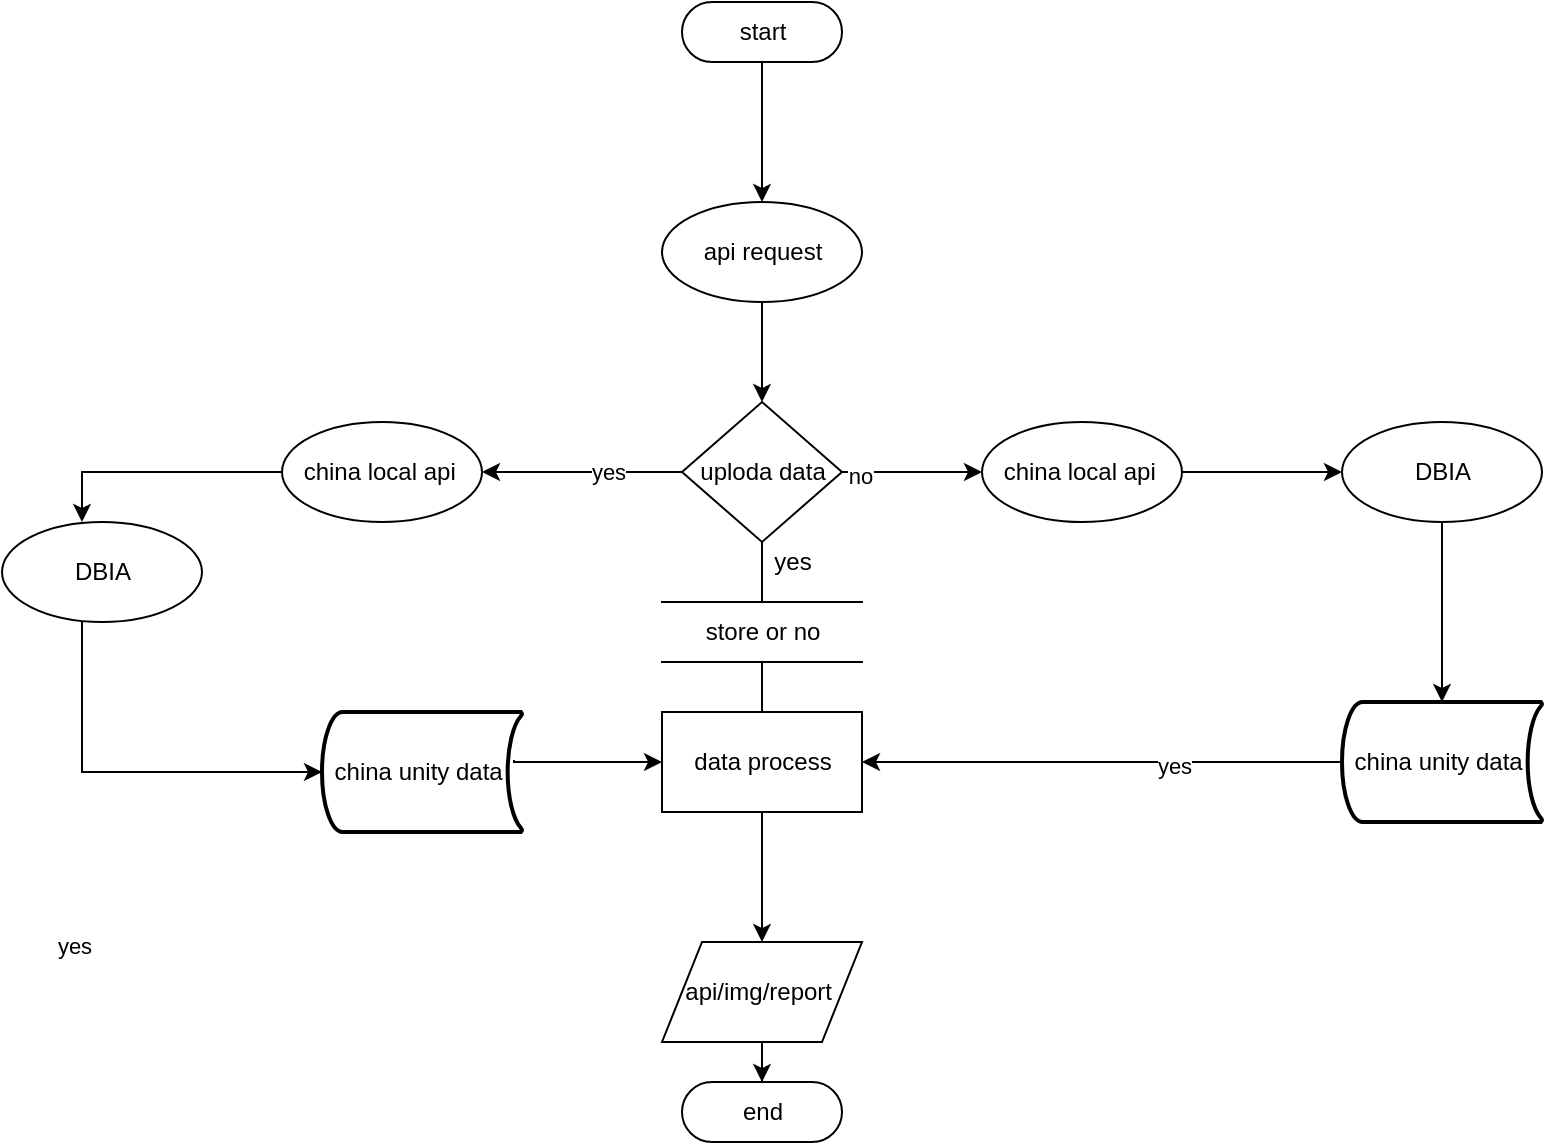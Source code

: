 <mxfile version="13.8.2" type="github">
  <diagram id="6a731a19-8d31-9384-78a2-239565b7b9f0" name="Page-1">
    <mxGraphModel dx="2277" dy="450" grid="1" gridSize="10" guides="1" tooltips="1" connect="1" arrows="1" fold="1" page="1" pageScale="1" pageWidth="1169" pageHeight="827" background="#ffffff" math="0" shadow="0">
      <root>
        <mxCell id="0" />
        <mxCell id="1" parent="0" />
        <mxCell id="UwHsAQ5QnaKbsiEreejs-56" style="edgeStyle=orthogonalEdgeStyle;rounded=0;orthogonalLoop=1;jettySize=auto;html=1;" parent="1" source="UwHsAQ5QnaKbsiEreejs-55" edge="1">
          <mxGeometry relative="1" as="geometry">
            <mxPoint x="360" y="160" as="targetPoint" />
          </mxGeometry>
        </mxCell>
        <mxCell id="UwHsAQ5QnaKbsiEreejs-55" value="start" style="html=1;dashed=0;whitespace=wrap;shape=mxgraph.dfd.start" parent="1" vertex="1">
          <mxGeometry x="320" y="60" width="80" height="30" as="geometry" />
        </mxCell>
        <mxCell id="UwHsAQ5QnaKbsiEreejs-58" style="edgeStyle=orthogonalEdgeStyle;rounded=0;orthogonalLoop=1;jettySize=auto;html=1;" parent="1" source="UwHsAQ5QnaKbsiEreejs-57" edge="1">
          <mxGeometry relative="1" as="geometry">
            <mxPoint x="360" y="260" as="targetPoint" />
          </mxGeometry>
        </mxCell>
        <mxCell id="UwHsAQ5QnaKbsiEreejs-57" value="api request" style="shape=ellipse;html=1;dashed=0;whitespace=wrap;perimeter=ellipsePerimeter;" parent="1" vertex="1">
          <mxGeometry x="310" y="160" width="100" height="50" as="geometry" />
        </mxCell>
        <mxCell id="UwHsAQ5QnaKbsiEreejs-68" style="edgeStyle=orthogonalEdgeStyle;rounded=0;orthogonalLoop=1;jettySize=auto;html=1;" parent="1" source="UwHsAQ5QnaKbsiEreejs-67" edge="1">
          <mxGeometry relative="1" as="geometry">
            <mxPoint x="360" y="450" as="targetPoint" />
          </mxGeometry>
        </mxCell>
        <mxCell id="UwHsAQ5QnaKbsiEreejs-69" style="edgeStyle=orthogonalEdgeStyle;rounded=0;orthogonalLoop=1;jettySize=auto;html=1;" parent="1" source="UwHsAQ5QnaKbsiEreejs-67" edge="1">
          <mxGeometry relative="1" as="geometry">
            <mxPoint x="470" y="295" as="targetPoint" />
          </mxGeometry>
        </mxCell>
        <mxCell id="UwHsAQ5QnaKbsiEreejs-70" value="no" style="edgeLabel;html=1;align=center;verticalAlign=middle;resizable=0;points=[];" parent="UwHsAQ5QnaKbsiEreejs-69" vertex="1" connectable="0">
          <mxGeometry x="-0.742" y="-2" relative="1" as="geometry">
            <mxPoint as="offset" />
          </mxGeometry>
        </mxCell>
        <mxCell id="UwHsAQ5QnaKbsiEreejs-98" style="edgeStyle=orthogonalEdgeStyle;rounded=0;orthogonalLoop=1;jettySize=auto;html=1;" parent="1" source="UwHsAQ5QnaKbsiEreejs-67" target="UwHsAQ5QnaKbsiEreejs-90" edge="1">
          <mxGeometry relative="1" as="geometry" />
        </mxCell>
        <mxCell id="UwHsAQ5QnaKbsiEreejs-99" value="yes" style="edgeLabel;html=1;align=center;verticalAlign=middle;resizable=0;points=[];" parent="UwHsAQ5QnaKbsiEreejs-98" vertex="1" connectable="0">
          <mxGeometry x="-0.26" relative="1" as="geometry">
            <mxPoint as="offset" />
          </mxGeometry>
        </mxCell>
        <mxCell id="UwHsAQ5QnaKbsiEreejs-67" value="uploda data" style="shape=rhombus;html=1;dashed=0;whitespace=wrap;perimeter=rhombusPerimeter;" parent="1" vertex="1">
          <mxGeometry x="320" y="260" width="80" height="70" as="geometry" />
        </mxCell>
        <mxCell id="UwHsAQ5QnaKbsiEreejs-71" value="yes" style="text;html=1;align=center;verticalAlign=middle;resizable=0;points=[];autosize=1;" parent="1" vertex="1">
          <mxGeometry x="360" y="330" width="30" height="20" as="geometry" />
        </mxCell>
        <mxCell id="UwHsAQ5QnaKbsiEreejs-75" style="edgeStyle=orthogonalEdgeStyle;rounded=0;orthogonalLoop=1;jettySize=auto;html=1;" parent="1" source="UwHsAQ5QnaKbsiEreejs-74" edge="1">
          <mxGeometry relative="1" as="geometry">
            <mxPoint x="650" y="295" as="targetPoint" />
          </mxGeometry>
        </mxCell>
        <mxCell id="UwHsAQ5QnaKbsiEreejs-74" value="china local api&amp;nbsp;" style="shape=ellipse;html=1;dashed=0;whitespace=wrap;perimeter=ellipsePerimeter;" parent="1" vertex="1">
          <mxGeometry x="470" y="270" width="100" height="50" as="geometry" />
        </mxCell>
        <mxCell id="UwHsAQ5QnaKbsiEreejs-78" style="edgeStyle=orthogonalEdgeStyle;rounded=0;orthogonalLoop=1;jettySize=auto;html=1;entryX=0.5;entryY=0;entryDx=0;entryDy=0;entryPerimeter=0;" parent="1" source="UwHsAQ5QnaKbsiEreejs-76" target="UwHsAQ5QnaKbsiEreejs-77" edge="1">
          <mxGeometry relative="1" as="geometry" />
        </mxCell>
        <mxCell id="UwHsAQ5QnaKbsiEreejs-76" value="DBIA" style="shape=ellipse;html=1;dashed=0;whitespace=wrap;perimeter=ellipsePerimeter;" parent="1" vertex="1">
          <mxGeometry x="650" y="270" width="100" height="50" as="geometry" />
        </mxCell>
        <mxCell id="UwHsAQ5QnaKbsiEreejs-80" style="edgeStyle=orthogonalEdgeStyle;rounded=0;orthogonalLoop=1;jettySize=auto;html=1;entryX=1;entryY=0.5;entryDx=0;entryDy=0;" parent="1" source="UwHsAQ5QnaKbsiEreejs-77" target="UwHsAQ5QnaKbsiEreejs-79" edge="1">
          <mxGeometry relative="1" as="geometry" />
        </mxCell>
        <mxCell id="UwHsAQ5QnaKbsiEreejs-81" value="yes" style="edgeLabel;html=1;align=center;verticalAlign=middle;resizable=0;points=[];" parent="UwHsAQ5QnaKbsiEreejs-80" vertex="1" connectable="0">
          <mxGeometry x="-0.3" y="2" relative="1" as="geometry">
            <mxPoint as="offset" />
          </mxGeometry>
        </mxCell>
        <mxCell id="UwHsAQ5QnaKbsiEreejs-77" value="china unity data&amp;nbsp;" style="strokeWidth=2;html=1;shape=mxgraph.flowchart.stored_data;whiteSpace=wrap;" parent="1" vertex="1">
          <mxGeometry x="650" y="410" width="100" height="60" as="geometry" />
        </mxCell>
        <mxCell id="UwHsAQ5QnaKbsiEreejs-82" style="edgeStyle=orthogonalEdgeStyle;rounded=0;orthogonalLoop=1;jettySize=auto;html=1;" parent="1" source="UwHsAQ5QnaKbsiEreejs-79" edge="1">
          <mxGeometry relative="1" as="geometry">
            <mxPoint x="360" y="530" as="targetPoint" />
            <Array as="points">
              <mxPoint x="360" y="480" />
              <mxPoint x="360" y="480" />
            </Array>
          </mxGeometry>
        </mxCell>
        <mxCell id="UwHsAQ5QnaKbsiEreejs-79" value="data process" style="html=1;dashed=0;whitespace=wrap;" parent="1" vertex="1">
          <mxGeometry x="310" y="415" width="100" height="50" as="geometry" />
        </mxCell>
        <mxCell id="UwHsAQ5QnaKbsiEreejs-85" style="edgeStyle=orthogonalEdgeStyle;rounded=0;orthogonalLoop=1;jettySize=auto;html=1;entryX=0.5;entryY=0.5;entryDx=0;entryDy=-15;entryPerimeter=0;" parent="1" source="UwHsAQ5QnaKbsiEreejs-84" target="UwHsAQ5QnaKbsiEreejs-87" edge="1">
          <mxGeometry relative="1" as="geometry">
            <mxPoint x="360" y="640" as="targetPoint" />
          </mxGeometry>
        </mxCell>
        <mxCell id="UwHsAQ5QnaKbsiEreejs-84" value="api/img/report&amp;nbsp;" style="shape=parallelogram;perimeter=parallelogramPerimeter;whiteSpace=wrap;html=1;dashed=0;" parent="1" vertex="1">
          <mxGeometry x="310" y="530" width="100" height="50" as="geometry" />
        </mxCell>
        <mxCell id="UwHsAQ5QnaKbsiEreejs-87" value="end" style="html=1;dashed=0;whitespace=wrap;shape=mxgraph.dfd.start" parent="1" vertex="1">
          <mxGeometry x="320" y="600" width="80" height="30" as="geometry" />
        </mxCell>
        <mxCell id="UwHsAQ5QnaKbsiEreejs-95" style="edgeStyle=orthogonalEdgeStyle;rounded=0;orthogonalLoop=1;jettySize=auto;html=1;entryX=0.4;entryY=0;entryDx=0;entryDy=0;entryPerimeter=0;" parent="1" source="UwHsAQ5QnaKbsiEreejs-90" target="UwHsAQ5QnaKbsiEreejs-92" edge="1">
          <mxGeometry relative="1" as="geometry" />
        </mxCell>
        <mxCell id="UwHsAQ5QnaKbsiEreejs-90" value="china local api&amp;nbsp;" style="shape=ellipse;html=1;dashed=0;whitespace=wrap;perimeter=ellipsePerimeter;" parent="1" vertex="1">
          <mxGeometry x="120" y="270" width="100" height="50" as="geometry" />
        </mxCell>
        <mxCell id="UwHsAQ5QnaKbsiEreejs-96" style="edgeStyle=orthogonalEdgeStyle;rounded=0;orthogonalLoop=1;jettySize=auto;html=1;entryX=0;entryY=0.5;entryDx=0;entryDy=0;entryPerimeter=0;" parent="1" source="UwHsAQ5QnaKbsiEreejs-92" target="UwHsAQ5QnaKbsiEreejs-94" edge="1">
          <mxGeometry relative="1" as="geometry">
            <Array as="points">
              <mxPoint x="20" y="445" />
            </Array>
          </mxGeometry>
        </mxCell>
        <mxCell id="UwHsAQ5QnaKbsiEreejs-92" value="DBIA" style="shape=ellipse;html=1;dashed=0;whitespace=wrap;perimeter=ellipsePerimeter;" parent="1" vertex="1">
          <mxGeometry x="-20" y="320" width="100" height="50" as="geometry" />
        </mxCell>
        <mxCell id="UwHsAQ5QnaKbsiEreejs-93" value="yes" style="edgeLabel;html=1;align=center;verticalAlign=middle;resizable=0;points=[];" parent="1" vertex="1" connectable="0">
          <mxGeometry x="16" y="532" as="geometry" />
        </mxCell>
        <mxCell id="UwHsAQ5QnaKbsiEreejs-100" style="edgeStyle=orthogonalEdgeStyle;rounded=0;orthogonalLoop=1;jettySize=auto;html=1;exitX=0.96;exitY=0.4;exitDx=0;exitDy=0;exitPerimeter=0;entryX=0;entryY=0.5;entryDx=0;entryDy=0;" parent="1" source="UwHsAQ5QnaKbsiEreejs-94" target="UwHsAQ5QnaKbsiEreejs-79" edge="1">
          <mxGeometry relative="1" as="geometry">
            <mxPoint x="300" y="445" as="targetPoint" />
            <Array as="points">
              <mxPoint x="236" y="440" />
            </Array>
          </mxGeometry>
        </mxCell>
        <mxCell id="UwHsAQ5QnaKbsiEreejs-94" value="china unity data&amp;nbsp;" style="strokeWidth=2;html=1;shape=mxgraph.flowchart.stored_data;whiteSpace=wrap;" parent="1" vertex="1">
          <mxGeometry x="140" y="415" width="100" height="60" as="geometry" />
        </mxCell>
        <mxCell id="UwHsAQ5QnaKbsiEreejs-101" value="store or no" style="html=1;dashed=0;whitespace=wrap;shape=partialRectangle;right=0;left=0;" parent="1" vertex="1">
          <mxGeometry x="310" y="360" width="100" height="30" as="geometry" />
        </mxCell>
      </root>
    </mxGraphModel>
  </diagram>
</mxfile>
